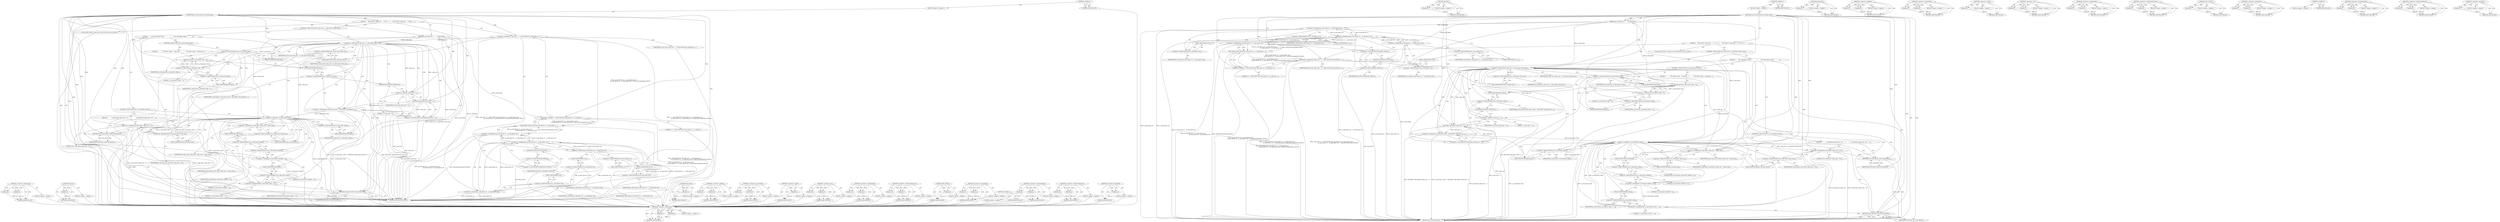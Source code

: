 digraph "&lt;operator&gt;.logicalNot" {
vulnerable_141 [label=<(METHOD,&lt;operator&gt;.subtraction)>];
vulnerable_142 [label=<(PARAM,p1)>];
vulnerable_143 [label=<(PARAM,p2)>];
vulnerable_144 [label=<(BLOCK,&lt;empty&gt;,&lt;empty&gt;)>];
vulnerable_145 [label=<(METHOD_RETURN,ANY)>];
vulnerable_165 [label=<(METHOD,opj_free)>];
vulnerable_166 [label=<(PARAM,p1)>];
vulnerable_167 [label=<(BLOCK,&lt;empty&gt;,&lt;empty&gt;)>];
vulnerable_168 [label=<(METHOD_RETURN,ANY)>];
vulnerable_6 [label=<(METHOD,&lt;global&gt;)<SUB>1</SUB>>];
vulnerable_7 [label=<(BLOCK,&lt;empty&gt;,&lt;empty&gt;)<SUB>1</SUB>>];
vulnerable_8 [label=<(METHOD,opj_tcd_code_block_enc_allocate_data)<SUB>1</SUB>>];
vulnerable_9 [label=<(PARAM,opj_tcd_cblk_enc_t *
        p_code_block)<SUB>1</SUB>>];
vulnerable_10 [label=<(BLOCK,{
     OPJ_UINT32 l_data_size;
 
    /* The +1 ...,{
     OPJ_UINT32 l_data_size;
 
    /* The +1 ...)<SUB>3</SUB>>];
vulnerable_11 [label="<(LOCAL,OPJ_UINT32 l_data_size: OPJ_UINT32)<SUB>4</SUB>>"];
vulnerable_12 [label=<(&lt;operator&gt;.assignment,l_data_size = 1 + (OPJ_UINT32)((p_code_block-&gt;x...)<SUB>7</SUB>>];
vulnerable_13 [label=<(IDENTIFIER,l_data_size,l_data_size = 1 + (OPJ_UINT32)((p_code_block-&gt;x...)<SUB>7</SUB>>];
vulnerable_14 [label=<(&lt;operator&gt;.addition,1 + (OPJ_UINT32)((p_code_block-&gt;x1 - p_code_blo...)<SUB>7</SUB>>];
vulnerable_15 [label=<(LITERAL,1,1 + (OPJ_UINT32)((p_code_block-&gt;x1 - p_code_blo...)<SUB>7</SUB>>];
vulnerable_16 [label=<(OPJ_UINT32,(OPJ_UINT32)((p_code_block-&gt;x1 - p_code_block-&gt;...)<SUB>7</SUB>>];
vulnerable_17 [label=<(&lt;operator&gt;.multiplication,(p_code_block-&gt;x1 - p_code_block-&gt;x0) *
       ...)<SUB>7</SUB>>];
vulnerable_18 [label=<(&lt;operator&gt;.multiplication,(p_code_block-&gt;x1 - p_code_block-&gt;x0) *
       ...)<SUB>7</SUB>>];
vulnerable_19 [label=<(&lt;operator&gt;.subtraction,p_code_block-&gt;x1 - p_code_block-&gt;x0)<SUB>7</SUB>>];
vulnerable_20 [label=<(&lt;operator&gt;.indirectFieldAccess,p_code_block-&gt;x1)<SUB>7</SUB>>];
vulnerable_21 [label=<(IDENTIFIER,p_code_block,p_code_block-&gt;x1 - p_code_block-&gt;x0)<SUB>7</SUB>>];
vulnerable_22 [label=<(FIELD_IDENTIFIER,x1,x1)<SUB>7</SUB>>];
vulnerable_23 [label=<(&lt;operator&gt;.indirectFieldAccess,p_code_block-&gt;x0)<SUB>7</SUB>>];
vulnerable_24 [label=<(IDENTIFIER,p_code_block,p_code_block-&gt;x1 - p_code_block-&gt;x0)<SUB>7</SUB>>];
vulnerable_25 [label=<(FIELD_IDENTIFIER,x0,x0)<SUB>7</SUB>>];
vulnerable_26 [label=<(&lt;operator&gt;.subtraction,p_code_block-&gt;y1 - p_code_block-&gt;y0)<SUB>8</SUB>>];
vulnerable_27 [label=<(&lt;operator&gt;.indirectFieldAccess,p_code_block-&gt;y1)<SUB>8</SUB>>];
vulnerable_28 [label=<(IDENTIFIER,p_code_block,p_code_block-&gt;y1 - p_code_block-&gt;y0)<SUB>8</SUB>>];
vulnerable_29 [label=<(FIELD_IDENTIFIER,y1,y1)<SUB>8</SUB>>];
vulnerable_30 [label=<(&lt;operator&gt;.indirectFieldAccess,p_code_block-&gt;y0)<SUB>8</SUB>>];
vulnerable_31 [label=<(IDENTIFIER,p_code_block,p_code_block-&gt;y1 - p_code_block-&gt;y0)<SUB>8</SUB>>];
vulnerable_32 [label=<(FIELD_IDENTIFIER,y0,y0)<SUB>8</SUB>>];
vulnerable_33 [label=<(&lt;operator&gt;.cast,(OPJ_INT32)sizeof(OPJ_UINT32))<SUB>8</SUB>>];
vulnerable_34 [label=<(UNKNOWN,OPJ_INT32,OPJ_INT32)<SUB>8</SUB>>];
vulnerable_35 [label=<(&lt;operator&gt;.sizeOf,sizeof(OPJ_UINT32))<SUB>8</SUB>>];
vulnerable_36 [label=<(IDENTIFIER,OPJ_UINT32,sizeof(OPJ_UINT32))<SUB>8</SUB>>];
vulnerable_37 [label=<(CONTROL_STRUCTURE,IF,if (l_data_size &gt; p_code_block-&gt;data_size))<SUB>10</SUB>>];
vulnerable_38 [label=<(&lt;operator&gt;.greaterThan,l_data_size &gt; p_code_block-&gt;data_size)<SUB>10</SUB>>];
vulnerable_39 [label=<(IDENTIFIER,l_data_size,l_data_size &gt; p_code_block-&gt;data_size)<SUB>10</SUB>>];
vulnerable_40 [label=<(&lt;operator&gt;.indirectFieldAccess,p_code_block-&gt;data_size)<SUB>10</SUB>>];
vulnerable_41 [label=<(IDENTIFIER,p_code_block,l_data_size &gt; p_code_block-&gt;data_size)<SUB>10</SUB>>];
vulnerable_42 [label=<(FIELD_IDENTIFIER,data_size,data_size)<SUB>10</SUB>>];
vulnerable_43 [label=<(BLOCK,{
        if (p_code_block-&gt;data) {
           ...,{
        if (p_code_block-&gt;data) {
           ...)<SUB>10</SUB>>];
vulnerable_44 [label=<(CONTROL_STRUCTURE,IF,if (p_code_block-&gt;data))<SUB>11</SUB>>];
vulnerable_45 [label=<(&lt;operator&gt;.indirectFieldAccess,p_code_block-&gt;data)<SUB>11</SUB>>];
vulnerable_46 [label=<(IDENTIFIER,p_code_block,if (p_code_block-&gt;data))<SUB>11</SUB>>];
vulnerable_47 [label=<(FIELD_IDENTIFIER,data,data)<SUB>11</SUB>>];
vulnerable_48 [label=<(BLOCK,{
            /* We refer to data - 1 since bel...,{
            /* We refer to data - 1 since bel...)<SUB>11</SUB>>];
vulnerable_49 [label=<(opj_free,opj_free(p_code_block-&gt;data - 1))<SUB>13</SUB>>];
vulnerable_50 [label=<(&lt;operator&gt;.subtraction,p_code_block-&gt;data - 1)<SUB>13</SUB>>];
vulnerable_51 [label=<(&lt;operator&gt;.indirectFieldAccess,p_code_block-&gt;data)<SUB>13</SUB>>];
vulnerable_52 [label=<(IDENTIFIER,p_code_block,p_code_block-&gt;data - 1)<SUB>13</SUB>>];
vulnerable_53 [label=<(FIELD_IDENTIFIER,data,data)<SUB>13</SUB>>];
vulnerable_54 [label=<(LITERAL,1,p_code_block-&gt;data - 1)<SUB>13</SUB>>];
vulnerable_55 [label=<(&lt;operator&gt;.assignment,p_code_block-&gt;data = (OPJ_BYTE*) opj_malloc(l_d...)<SUB>15</SUB>>];
vulnerable_56 [label=<(&lt;operator&gt;.indirectFieldAccess,p_code_block-&gt;data)<SUB>15</SUB>>];
vulnerable_57 [label=<(IDENTIFIER,p_code_block,p_code_block-&gt;data = (OPJ_BYTE*) opj_malloc(l_d...)<SUB>15</SUB>>];
vulnerable_58 [label=<(FIELD_IDENTIFIER,data,data)<SUB>15</SUB>>];
vulnerable_59 [label=<(&lt;operator&gt;.cast,(OPJ_BYTE*) opj_malloc(l_data_size + 1))<SUB>15</SUB>>];
vulnerable_60 [label=<(UNKNOWN,OPJ_BYTE*,OPJ_BYTE*)<SUB>15</SUB>>];
vulnerable_61 [label=<(opj_malloc,opj_malloc(l_data_size + 1))<SUB>15</SUB>>];
vulnerable_62 [label=<(&lt;operator&gt;.addition,l_data_size + 1)<SUB>15</SUB>>];
vulnerable_63 [label=<(IDENTIFIER,l_data_size,l_data_size + 1)<SUB>15</SUB>>];
vulnerable_64 [label=<(LITERAL,1,l_data_size + 1)<SUB>15</SUB>>];
vulnerable_65 [label=<(CONTROL_STRUCTURE,IF,if (! p_code_block-&gt;data))<SUB>16</SUB>>];
vulnerable_66 [label=<(&lt;operator&gt;.logicalNot,! p_code_block-&gt;data)<SUB>16</SUB>>];
vulnerable_67 [label=<(&lt;operator&gt;.indirectFieldAccess,p_code_block-&gt;data)<SUB>16</SUB>>];
vulnerable_68 [label=<(IDENTIFIER,p_code_block,! p_code_block-&gt;data)<SUB>16</SUB>>];
vulnerable_69 [label=<(FIELD_IDENTIFIER,data,data)<SUB>16</SUB>>];
vulnerable_70 [label=<(BLOCK,{
            p_code_block-&gt;data_size = 0U;
   ...,{
            p_code_block-&gt;data_size = 0U;
   ...)<SUB>16</SUB>>];
vulnerable_71 [label=<(&lt;operator&gt;.assignment,p_code_block-&gt;data_size = 0U)<SUB>17</SUB>>];
vulnerable_72 [label=<(&lt;operator&gt;.indirectFieldAccess,p_code_block-&gt;data_size)<SUB>17</SUB>>];
vulnerable_73 [label=<(IDENTIFIER,p_code_block,p_code_block-&gt;data_size = 0U)<SUB>17</SUB>>];
vulnerable_74 [label=<(FIELD_IDENTIFIER,data_size,data_size)<SUB>17</SUB>>];
vulnerable_75 [label=<(LITERAL,0U,p_code_block-&gt;data_size = 0U)<SUB>17</SUB>>];
vulnerable_76 [label=<(RETURN,return OPJ_FALSE;,return OPJ_FALSE;)<SUB>18</SUB>>];
vulnerable_77 [label=<(IDENTIFIER,OPJ_FALSE,return OPJ_FALSE;)<SUB>18</SUB>>];
vulnerable_78 [label=<(&lt;operator&gt;.assignment,p_code_block-&gt;data_size = l_data_size)<SUB>20</SUB>>];
vulnerable_79 [label=<(&lt;operator&gt;.indirectFieldAccess,p_code_block-&gt;data_size)<SUB>20</SUB>>];
vulnerable_80 [label=<(IDENTIFIER,p_code_block,p_code_block-&gt;data_size = l_data_size)<SUB>20</SUB>>];
vulnerable_81 [label=<(FIELD_IDENTIFIER,data_size,data_size)<SUB>20</SUB>>];
vulnerable_82 [label=<(IDENTIFIER,l_data_size,p_code_block-&gt;data_size = l_data_size)<SUB>20</SUB>>];
vulnerable_83 [label=<(&lt;operator&gt;.assignment,p_code_block-&gt;data[0] = 0)<SUB>26</SUB>>];
vulnerable_84 [label=<(&lt;operator&gt;.indirectIndexAccess,p_code_block-&gt;data[0])<SUB>26</SUB>>];
vulnerable_85 [label=<(&lt;operator&gt;.indirectFieldAccess,p_code_block-&gt;data)<SUB>26</SUB>>];
vulnerable_86 [label=<(IDENTIFIER,p_code_block,p_code_block-&gt;data[0] = 0)<SUB>26</SUB>>];
vulnerable_87 [label=<(FIELD_IDENTIFIER,data,data)<SUB>26</SUB>>];
vulnerable_88 [label=<(LITERAL,0,p_code_block-&gt;data[0] = 0)<SUB>26</SUB>>];
vulnerable_89 [label=<(LITERAL,0,p_code_block-&gt;data[0] = 0)<SUB>26</SUB>>];
vulnerable_90 [label=<(&lt;operator&gt;.assignmentPlus,p_code_block-&gt;data += 1)<SUB>27</SUB>>];
vulnerable_91 [label=<(&lt;operator&gt;.indirectFieldAccess,p_code_block-&gt;data)<SUB>27</SUB>>];
vulnerable_92 [label=<(IDENTIFIER,p_code_block,p_code_block-&gt;data += 1)<SUB>27</SUB>>];
vulnerable_93 [label=<(FIELD_IDENTIFIER,data,data)<SUB>27</SUB>>];
vulnerable_94 [label=<(LITERAL,1,p_code_block-&gt;data += 1)<SUB>27</SUB>>];
vulnerable_95 [label=<(RETURN,return OPJ_TRUE;,return OPJ_TRUE;)<SUB>29</SUB>>];
vulnerable_96 [label=<(IDENTIFIER,OPJ_TRUE,return OPJ_TRUE;)<SUB>29</SUB>>];
vulnerable_97 [label=<(METHOD_RETURN,OPJ_BOOL)<SUB>1</SUB>>];
vulnerable_99 [label=<(METHOD_RETURN,ANY)<SUB>1</SUB>>];
vulnerable_169 [label=<(METHOD,opj_malloc)>];
vulnerable_170 [label=<(PARAM,p1)>];
vulnerable_171 [label=<(BLOCK,&lt;empty&gt;,&lt;empty&gt;)>];
vulnerable_172 [label=<(METHOD_RETURN,ANY)>];
vulnerable_127 [label=<(METHOD,&lt;operator&gt;.addition)>];
vulnerable_128 [label=<(PARAM,p1)>];
vulnerable_129 [label=<(PARAM,p2)>];
vulnerable_130 [label=<(BLOCK,&lt;empty&gt;,&lt;empty&gt;)>];
vulnerable_131 [label=<(METHOD_RETURN,ANY)>];
vulnerable_160 [label=<(METHOD,&lt;operator&gt;.greaterThan)>];
vulnerable_161 [label=<(PARAM,p1)>];
vulnerable_162 [label=<(PARAM,p2)>];
vulnerable_163 [label=<(BLOCK,&lt;empty&gt;,&lt;empty&gt;)>];
vulnerable_164 [label=<(METHOD_RETURN,ANY)>];
vulnerable_156 [label=<(METHOD,&lt;operator&gt;.sizeOf)>];
vulnerable_157 [label=<(PARAM,p1)>];
vulnerable_158 [label=<(BLOCK,&lt;empty&gt;,&lt;empty&gt;)>];
vulnerable_159 [label=<(METHOD_RETURN,ANY)>];
vulnerable_151 [label=<(METHOD,&lt;operator&gt;.cast)>];
vulnerable_152 [label=<(PARAM,p1)>];
vulnerable_153 [label=<(PARAM,p2)>];
vulnerable_154 [label=<(BLOCK,&lt;empty&gt;,&lt;empty&gt;)>];
vulnerable_155 [label=<(METHOD_RETURN,ANY)>];
vulnerable_136 [label=<(METHOD,&lt;operator&gt;.multiplication)>];
vulnerable_137 [label=<(PARAM,p1)>];
vulnerable_138 [label=<(PARAM,p2)>];
vulnerable_139 [label=<(BLOCK,&lt;empty&gt;,&lt;empty&gt;)>];
vulnerable_140 [label=<(METHOD_RETURN,ANY)>];
vulnerable_177 [label=<(METHOD,&lt;operator&gt;.indirectIndexAccess)>];
vulnerable_178 [label=<(PARAM,p1)>];
vulnerable_179 [label=<(PARAM,p2)>];
vulnerable_180 [label=<(BLOCK,&lt;empty&gt;,&lt;empty&gt;)>];
vulnerable_181 [label=<(METHOD_RETURN,ANY)>];
vulnerable_132 [label=<(METHOD,OPJ_UINT32)>];
vulnerable_133 [label=<(PARAM,p1)>];
vulnerable_134 [label=<(BLOCK,&lt;empty&gt;,&lt;empty&gt;)>];
vulnerable_135 [label=<(METHOD_RETURN,ANY)>];
vulnerable_122 [label=<(METHOD,&lt;operator&gt;.assignment)>];
vulnerable_123 [label=<(PARAM,p1)>];
vulnerable_124 [label=<(PARAM,p2)>];
vulnerable_125 [label=<(BLOCK,&lt;empty&gt;,&lt;empty&gt;)>];
vulnerable_126 [label=<(METHOD_RETURN,ANY)>];
vulnerable_116 [label=<(METHOD,&lt;global&gt;)<SUB>1</SUB>>];
vulnerable_117 [label=<(BLOCK,&lt;empty&gt;,&lt;empty&gt;)>];
vulnerable_118 [label=<(METHOD_RETURN,ANY)>];
vulnerable_182 [label=<(METHOD,&lt;operator&gt;.assignmentPlus)>];
vulnerable_183 [label=<(PARAM,p1)>];
vulnerable_184 [label=<(PARAM,p2)>];
vulnerable_185 [label=<(BLOCK,&lt;empty&gt;,&lt;empty&gt;)>];
vulnerable_186 [label=<(METHOD_RETURN,ANY)>];
vulnerable_146 [label=<(METHOD,&lt;operator&gt;.indirectFieldAccess)>];
vulnerable_147 [label=<(PARAM,p1)>];
vulnerable_148 [label=<(PARAM,p2)>];
vulnerable_149 [label=<(BLOCK,&lt;empty&gt;,&lt;empty&gt;)>];
vulnerable_150 [label=<(METHOD_RETURN,ANY)>];
vulnerable_173 [label=<(METHOD,&lt;operator&gt;.logicalNot)>];
vulnerable_174 [label=<(PARAM,p1)>];
vulnerable_175 [label=<(BLOCK,&lt;empty&gt;,&lt;empty&gt;)>];
vulnerable_176 [label=<(METHOD_RETURN,ANY)>];
fixed_141 [label=<(METHOD,&lt;operator&gt;.subtraction)>];
fixed_142 [label=<(PARAM,p1)>];
fixed_143 [label=<(PARAM,p2)>];
fixed_144 [label=<(BLOCK,&lt;empty&gt;,&lt;empty&gt;)>];
fixed_145 [label=<(METHOD_RETURN,ANY)>];
fixed_165 [label=<(METHOD,opj_free)>];
fixed_166 [label=<(PARAM,p1)>];
fixed_167 [label=<(BLOCK,&lt;empty&gt;,&lt;empty&gt;)>];
fixed_168 [label=<(METHOD_RETURN,ANY)>];
fixed_6 [label=<(METHOD,&lt;global&gt;)<SUB>1</SUB>>];
fixed_7 [label=<(BLOCK,&lt;empty&gt;,&lt;empty&gt;)<SUB>1</SUB>>];
fixed_8 [label=<(METHOD,opj_tcd_code_block_enc_allocate_data)<SUB>1</SUB>>];
fixed_9 [label=<(PARAM,opj_tcd_cblk_enc_t *
        p_code_block)<SUB>1</SUB>>];
fixed_10 [label=<(BLOCK,{
     OPJ_UINT32 l_data_size;
 
    /* +1 is n...,{
     OPJ_UINT32 l_data_size;
 
    /* +1 is n...)<SUB>3</SUB>>];
fixed_11 [label="<(LOCAL,OPJ_UINT32 l_data_size: OPJ_UINT32)<SUB>4</SUB>>"];
fixed_12 [label=<(&lt;operator&gt;.assignment,l_data_size = 2 + (OPJ_UINT32)((p_code_block-&gt;x...)<SUB>10</SUB>>];
fixed_13 [label=<(IDENTIFIER,l_data_size,l_data_size = 2 + (OPJ_UINT32)((p_code_block-&gt;x...)<SUB>10</SUB>>];
fixed_14 [label=<(&lt;operator&gt;.addition,2 + (OPJ_UINT32)((p_code_block-&gt;x1 - p_code_blo...)<SUB>10</SUB>>];
fixed_15 [label=<(LITERAL,2,2 + (OPJ_UINT32)((p_code_block-&gt;x1 - p_code_blo...)<SUB>10</SUB>>];
fixed_16 [label=<(OPJ_UINT32,(OPJ_UINT32)((p_code_block-&gt;x1 - p_code_block-&gt;...)<SUB>10</SUB>>];
fixed_17 [label=<(&lt;operator&gt;.multiplication,(p_code_block-&gt;x1 - p_code_block-&gt;x0) *
       ...)<SUB>10</SUB>>];
fixed_18 [label=<(&lt;operator&gt;.multiplication,(p_code_block-&gt;x1 - p_code_block-&gt;x0) *
       ...)<SUB>10</SUB>>];
fixed_19 [label=<(&lt;operator&gt;.subtraction,p_code_block-&gt;x1 - p_code_block-&gt;x0)<SUB>10</SUB>>];
fixed_20 [label=<(&lt;operator&gt;.indirectFieldAccess,p_code_block-&gt;x1)<SUB>10</SUB>>];
fixed_21 [label=<(IDENTIFIER,p_code_block,p_code_block-&gt;x1 - p_code_block-&gt;x0)<SUB>10</SUB>>];
fixed_22 [label=<(FIELD_IDENTIFIER,x1,x1)<SUB>10</SUB>>];
fixed_23 [label=<(&lt;operator&gt;.indirectFieldAccess,p_code_block-&gt;x0)<SUB>10</SUB>>];
fixed_24 [label=<(IDENTIFIER,p_code_block,p_code_block-&gt;x1 - p_code_block-&gt;x0)<SUB>10</SUB>>];
fixed_25 [label=<(FIELD_IDENTIFIER,x0,x0)<SUB>10</SUB>>];
fixed_26 [label=<(&lt;operator&gt;.subtraction,p_code_block-&gt;y1 - p_code_block-&gt;y0)<SUB>11</SUB>>];
fixed_27 [label=<(&lt;operator&gt;.indirectFieldAccess,p_code_block-&gt;y1)<SUB>11</SUB>>];
fixed_28 [label=<(IDENTIFIER,p_code_block,p_code_block-&gt;y1 - p_code_block-&gt;y0)<SUB>11</SUB>>];
fixed_29 [label=<(FIELD_IDENTIFIER,y1,y1)<SUB>11</SUB>>];
fixed_30 [label=<(&lt;operator&gt;.indirectFieldAccess,p_code_block-&gt;y0)<SUB>11</SUB>>];
fixed_31 [label=<(IDENTIFIER,p_code_block,p_code_block-&gt;y1 - p_code_block-&gt;y0)<SUB>11</SUB>>];
fixed_32 [label=<(FIELD_IDENTIFIER,y0,y0)<SUB>11</SUB>>];
fixed_33 [label=<(&lt;operator&gt;.cast,(OPJ_INT32)sizeof(OPJ_UINT32))<SUB>11</SUB>>];
fixed_34 [label=<(UNKNOWN,OPJ_INT32,OPJ_INT32)<SUB>11</SUB>>];
fixed_35 [label=<(&lt;operator&gt;.sizeOf,sizeof(OPJ_UINT32))<SUB>11</SUB>>];
fixed_36 [label=<(IDENTIFIER,OPJ_UINT32,sizeof(OPJ_UINT32))<SUB>11</SUB>>];
fixed_37 [label=<(CONTROL_STRUCTURE,IF,if (l_data_size &gt; p_code_block-&gt;data_size))<SUB>13</SUB>>];
fixed_38 [label=<(&lt;operator&gt;.greaterThan,l_data_size &gt; p_code_block-&gt;data_size)<SUB>13</SUB>>];
fixed_39 [label=<(IDENTIFIER,l_data_size,l_data_size &gt; p_code_block-&gt;data_size)<SUB>13</SUB>>];
fixed_40 [label=<(&lt;operator&gt;.indirectFieldAccess,p_code_block-&gt;data_size)<SUB>13</SUB>>];
fixed_41 [label=<(IDENTIFIER,p_code_block,l_data_size &gt; p_code_block-&gt;data_size)<SUB>13</SUB>>];
fixed_42 [label=<(FIELD_IDENTIFIER,data_size,data_size)<SUB>13</SUB>>];
fixed_43 [label=<(BLOCK,{
        if (p_code_block-&gt;data) {
           ...,{
        if (p_code_block-&gt;data) {
           ...)<SUB>13</SUB>>];
fixed_44 [label=<(CONTROL_STRUCTURE,IF,if (p_code_block-&gt;data))<SUB>14</SUB>>];
fixed_45 [label=<(&lt;operator&gt;.indirectFieldAccess,p_code_block-&gt;data)<SUB>14</SUB>>];
fixed_46 [label=<(IDENTIFIER,p_code_block,if (p_code_block-&gt;data))<SUB>14</SUB>>];
fixed_47 [label=<(FIELD_IDENTIFIER,data,data)<SUB>14</SUB>>];
fixed_48 [label=<(BLOCK,{
            /* We refer to data - 1 since bel...,{
            /* We refer to data - 1 since bel...)<SUB>14</SUB>>];
fixed_49 [label=<(opj_free,opj_free(p_code_block-&gt;data - 1))<SUB>16</SUB>>];
fixed_50 [label=<(&lt;operator&gt;.subtraction,p_code_block-&gt;data - 1)<SUB>16</SUB>>];
fixed_51 [label=<(&lt;operator&gt;.indirectFieldAccess,p_code_block-&gt;data)<SUB>16</SUB>>];
fixed_52 [label=<(IDENTIFIER,p_code_block,p_code_block-&gt;data - 1)<SUB>16</SUB>>];
fixed_53 [label=<(FIELD_IDENTIFIER,data,data)<SUB>16</SUB>>];
fixed_54 [label=<(LITERAL,1,p_code_block-&gt;data - 1)<SUB>16</SUB>>];
fixed_55 [label=<(&lt;operator&gt;.assignment,p_code_block-&gt;data = (OPJ_BYTE*) opj_malloc(l_d...)<SUB>18</SUB>>];
fixed_56 [label=<(&lt;operator&gt;.indirectFieldAccess,p_code_block-&gt;data)<SUB>18</SUB>>];
fixed_57 [label=<(IDENTIFIER,p_code_block,p_code_block-&gt;data = (OPJ_BYTE*) opj_malloc(l_d...)<SUB>18</SUB>>];
fixed_58 [label=<(FIELD_IDENTIFIER,data,data)<SUB>18</SUB>>];
fixed_59 [label=<(&lt;operator&gt;.cast,(OPJ_BYTE*) opj_malloc(l_data_size + 1))<SUB>18</SUB>>];
fixed_60 [label=<(UNKNOWN,OPJ_BYTE*,OPJ_BYTE*)<SUB>18</SUB>>];
fixed_61 [label=<(opj_malloc,opj_malloc(l_data_size + 1))<SUB>18</SUB>>];
fixed_62 [label=<(&lt;operator&gt;.addition,l_data_size + 1)<SUB>18</SUB>>];
fixed_63 [label=<(IDENTIFIER,l_data_size,l_data_size + 1)<SUB>18</SUB>>];
fixed_64 [label=<(LITERAL,1,l_data_size + 1)<SUB>18</SUB>>];
fixed_65 [label=<(CONTROL_STRUCTURE,IF,if (! p_code_block-&gt;data))<SUB>19</SUB>>];
fixed_66 [label=<(&lt;operator&gt;.logicalNot,! p_code_block-&gt;data)<SUB>19</SUB>>];
fixed_67 [label=<(&lt;operator&gt;.indirectFieldAccess,p_code_block-&gt;data)<SUB>19</SUB>>];
fixed_68 [label=<(IDENTIFIER,p_code_block,! p_code_block-&gt;data)<SUB>19</SUB>>];
fixed_69 [label=<(FIELD_IDENTIFIER,data,data)<SUB>19</SUB>>];
fixed_70 [label=<(BLOCK,{
            p_code_block-&gt;data_size = 0U;
   ...,{
            p_code_block-&gt;data_size = 0U;
   ...)<SUB>19</SUB>>];
fixed_71 [label=<(&lt;operator&gt;.assignment,p_code_block-&gt;data_size = 0U)<SUB>20</SUB>>];
fixed_72 [label=<(&lt;operator&gt;.indirectFieldAccess,p_code_block-&gt;data_size)<SUB>20</SUB>>];
fixed_73 [label=<(IDENTIFIER,p_code_block,p_code_block-&gt;data_size = 0U)<SUB>20</SUB>>];
fixed_74 [label=<(FIELD_IDENTIFIER,data_size,data_size)<SUB>20</SUB>>];
fixed_75 [label=<(LITERAL,0U,p_code_block-&gt;data_size = 0U)<SUB>20</SUB>>];
fixed_76 [label=<(RETURN,return OPJ_FALSE;,return OPJ_FALSE;)<SUB>21</SUB>>];
fixed_77 [label=<(IDENTIFIER,OPJ_FALSE,return OPJ_FALSE;)<SUB>21</SUB>>];
fixed_78 [label=<(&lt;operator&gt;.assignment,p_code_block-&gt;data_size = l_data_size)<SUB>23</SUB>>];
fixed_79 [label=<(&lt;operator&gt;.indirectFieldAccess,p_code_block-&gt;data_size)<SUB>23</SUB>>];
fixed_80 [label=<(IDENTIFIER,p_code_block,p_code_block-&gt;data_size = l_data_size)<SUB>23</SUB>>];
fixed_81 [label=<(FIELD_IDENTIFIER,data_size,data_size)<SUB>23</SUB>>];
fixed_82 [label=<(IDENTIFIER,l_data_size,p_code_block-&gt;data_size = l_data_size)<SUB>23</SUB>>];
fixed_83 [label=<(&lt;operator&gt;.assignment,p_code_block-&gt;data[0] = 0)<SUB>29</SUB>>];
fixed_84 [label=<(&lt;operator&gt;.indirectIndexAccess,p_code_block-&gt;data[0])<SUB>29</SUB>>];
fixed_85 [label=<(&lt;operator&gt;.indirectFieldAccess,p_code_block-&gt;data)<SUB>29</SUB>>];
fixed_86 [label=<(IDENTIFIER,p_code_block,p_code_block-&gt;data[0] = 0)<SUB>29</SUB>>];
fixed_87 [label=<(FIELD_IDENTIFIER,data,data)<SUB>29</SUB>>];
fixed_88 [label=<(LITERAL,0,p_code_block-&gt;data[0] = 0)<SUB>29</SUB>>];
fixed_89 [label=<(LITERAL,0,p_code_block-&gt;data[0] = 0)<SUB>29</SUB>>];
fixed_90 [label=<(&lt;operator&gt;.assignmentPlus,p_code_block-&gt;data += 1)<SUB>30</SUB>>];
fixed_91 [label=<(&lt;operator&gt;.indirectFieldAccess,p_code_block-&gt;data)<SUB>30</SUB>>];
fixed_92 [label=<(IDENTIFIER,p_code_block,p_code_block-&gt;data += 1)<SUB>30</SUB>>];
fixed_93 [label=<(FIELD_IDENTIFIER,data,data)<SUB>30</SUB>>];
fixed_94 [label=<(LITERAL,1,p_code_block-&gt;data += 1)<SUB>30</SUB>>];
fixed_95 [label=<(RETURN,return OPJ_TRUE;,return OPJ_TRUE;)<SUB>32</SUB>>];
fixed_96 [label=<(IDENTIFIER,OPJ_TRUE,return OPJ_TRUE;)<SUB>32</SUB>>];
fixed_97 [label=<(METHOD_RETURN,OPJ_BOOL)<SUB>1</SUB>>];
fixed_99 [label=<(METHOD_RETURN,ANY)<SUB>1</SUB>>];
fixed_169 [label=<(METHOD,opj_malloc)>];
fixed_170 [label=<(PARAM,p1)>];
fixed_171 [label=<(BLOCK,&lt;empty&gt;,&lt;empty&gt;)>];
fixed_172 [label=<(METHOD_RETURN,ANY)>];
fixed_127 [label=<(METHOD,&lt;operator&gt;.addition)>];
fixed_128 [label=<(PARAM,p1)>];
fixed_129 [label=<(PARAM,p2)>];
fixed_130 [label=<(BLOCK,&lt;empty&gt;,&lt;empty&gt;)>];
fixed_131 [label=<(METHOD_RETURN,ANY)>];
fixed_160 [label=<(METHOD,&lt;operator&gt;.greaterThan)>];
fixed_161 [label=<(PARAM,p1)>];
fixed_162 [label=<(PARAM,p2)>];
fixed_163 [label=<(BLOCK,&lt;empty&gt;,&lt;empty&gt;)>];
fixed_164 [label=<(METHOD_RETURN,ANY)>];
fixed_156 [label=<(METHOD,&lt;operator&gt;.sizeOf)>];
fixed_157 [label=<(PARAM,p1)>];
fixed_158 [label=<(BLOCK,&lt;empty&gt;,&lt;empty&gt;)>];
fixed_159 [label=<(METHOD_RETURN,ANY)>];
fixed_151 [label=<(METHOD,&lt;operator&gt;.cast)>];
fixed_152 [label=<(PARAM,p1)>];
fixed_153 [label=<(PARAM,p2)>];
fixed_154 [label=<(BLOCK,&lt;empty&gt;,&lt;empty&gt;)>];
fixed_155 [label=<(METHOD_RETURN,ANY)>];
fixed_136 [label=<(METHOD,&lt;operator&gt;.multiplication)>];
fixed_137 [label=<(PARAM,p1)>];
fixed_138 [label=<(PARAM,p2)>];
fixed_139 [label=<(BLOCK,&lt;empty&gt;,&lt;empty&gt;)>];
fixed_140 [label=<(METHOD_RETURN,ANY)>];
fixed_177 [label=<(METHOD,&lt;operator&gt;.indirectIndexAccess)>];
fixed_178 [label=<(PARAM,p1)>];
fixed_179 [label=<(PARAM,p2)>];
fixed_180 [label=<(BLOCK,&lt;empty&gt;,&lt;empty&gt;)>];
fixed_181 [label=<(METHOD_RETURN,ANY)>];
fixed_132 [label=<(METHOD,OPJ_UINT32)>];
fixed_133 [label=<(PARAM,p1)>];
fixed_134 [label=<(BLOCK,&lt;empty&gt;,&lt;empty&gt;)>];
fixed_135 [label=<(METHOD_RETURN,ANY)>];
fixed_122 [label=<(METHOD,&lt;operator&gt;.assignment)>];
fixed_123 [label=<(PARAM,p1)>];
fixed_124 [label=<(PARAM,p2)>];
fixed_125 [label=<(BLOCK,&lt;empty&gt;,&lt;empty&gt;)>];
fixed_126 [label=<(METHOD_RETURN,ANY)>];
fixed_116 [label=<(METHOD,&lt;global&gt;)<SUB>1</SUB>>];
fixed_117 [label=<(BLOCK,&lt;empty&gt;,&lt;empty&gt;)>];
fixed_118 [label=<(METHOD_RETURN,ANY)>];
fixed_182 [label=<(METHOD,&lt;operator&gt;.assignmentPlus)>];
fixed_183 [label=<(PARAM,p1)>];
fixed_184 [label=<(PARAM,p2)>];
fixed_185 [label=<(BLOCK,&lt;empty&gt;,&lt;empty&gt;)>];
fixed_186 [label=<(METHOD_RETURN,ANY)>];
fixed_146 [label=<(METHOD,&lt;operator&gt;.indirectFieldAccess)>];
fixed_147 [label=<(PARAM,p1)>];
fixed_148 [label=<(PARAM,p2)>];
fixed_149 [label=<(BLOCK,&lt;empty&gt;,&lt;empty&gt;)>];
fixed_150 [label=<(METHOD_RETURN,ANY)>];
fixed_173 [label=<(METHOD,&lt;operator&gt;.logicalNot)>];
fixed_174 [label=<(PARAM,p1)>];
fixed_175 [label=<(BLOCK,&lt;empty&gt;,&lt;empty&gt;)>];
fixed_176 [label=<(METHOD_RETURN,ANY)>];
vulnerable_141 -> vulnerable_142  [key=0, label="AST: "];
vulnerable_141 -> vulnerable_142  [key=1, label="DDG: "];
vulnerable_141 -> vulnerable_144  [key=0, label="AST: "];
vulnerable_141 -> vulnerable_143  [key=0, label="AST: "];
vulnerable_141 -> vulnerable_143  [key=1, label="DDG: "];
vulnerable_141 -> vulnerable_145  [key=0, label="AST: "];
vulnerable_141 -> vulnerable_145  [key=1, label="CFG: "];
vulnerable_142 -> vulnerable_145  [key=0, label="DDG: p1"];
vulnerable_143 -> vulnerable_145  [key=0, label="DDG: p2"];
vulnerable_144 -> fixed_141  [key=0];
vulnerable_145 -> fixed_141  [key=0];
vulnerable_165 -> vulnerable_166  [key=0, label="AST: "];
vulnerable_165 -> vulnerable_166  [key=1, label="DDG: "];
vulnerable_165 -> vulnerable_167  [key=0, label="AST: "];
vulnerable_165 -> vulnerable_168  [key=0, label="AST: "];
vulnerable_165 -> vulnerable_168  [key=1, label="CFG: "];
vulnerable_166 -> vulnerable_168  [key=0, label="DDG: p1"];
vulnerable_167 -> fixed_141  [key=0];
vulnerable_168 -> fixed_141  [key=0];
vulnerable_6 -> vulnerable_7  [key=0, label="AST: "];
vulnerable_6 -> vulnerable_99  [key=0, label="AST: "];
vulnerable_6 -> vulnerable_99  [key=1, label="CFG: "];
vulnerable_7 -> vulnerable_8  [key=0, label="AST: "];
vulnerable_8 -> vulnerable_9  [key=0, label="AST: "];
vulnerable_8 -> vulnerable_9  [key=1, label="DDG: "];
vulnerable_8 -> vulnerable_10  [key=0, label="AST: "];
vulnerable_8 -> vulnerable_97  [key=0, label="AST: "];
vulnerable_8 -> vulnerable_22  [key=0, label="CFG: "];
vulnerable_8 -> vulnerable_12  [key=0, label="DDG: "];
vulnerable_8 -> vulnerable_95  [key=0, label="DDG: "];
vulnerable_8 -> vulnerable_96  [key=0, label="DDG: "];
vulnerable_8 -> vulnerable_14  [key=0, label="DDG: "];
vulnerable_8 -> vulnerable_38  [key=0, label="DDG: "];
vulnerable_8 -> vulnerable_78  [key=0, label="DDG: "];
vulnerable_8 -> vulnerable_83  [key=0, label="DDG: "];
vulnerable_8 -> vulnerable_90  [key=0, label="DDG: "];
vulnerable_8 -> vulnerable_71  [key=0, label="DDG: "];
vulnerable_8 -> vulnerable_76  [key=0, label="DDG: "];
vulnerable_8 -> vulnerable_61  [key=0, label="DDG: "];
vulnerable_8 -> vulnerable_77  [key=0, label="DDG: "];
vulnerable_8 -> vulnerable_50  [key=0, label="DDG: "];
vulnerable_8 -> vulnerable_62  [key=0, label="DDG: "];
vulnerable_9 -> vulnerable_97  [key=0, label="DDG: p_code_block"];
vulnerable_9 -> vulnerable_38  [key=0, label="DDG: p_code_block"];
vulnerable_9 -> vulnerable_90  [key=0, label="DDG: p_code_block"];
vulnerable_9 -> vulnerable_66  [key=0, label="DDG: p_code_block"];
vulnerable_9 -> vulnerable_19  [key=0, label="DDG: p_code_block"];
vulnerable_9 -> vulnerable_26  [key=0, label="DDG: p_code_block"];
vulnerable_9 -> vulnerable_50  [key=0, label="DDG: p_code_block"];
vulnerable_10 -> vulnerable_11  [key=0, label="AST: "];
vulnerable_10 -> vulnerable_12  [key=0, label="AST: "];
vulnerable_10 -> vulnerable_37  [key=0, label="AST: "];
vulnerable_10 -> vulnerable_95  [key=0, label="AST: "];
vulnerable_11 -> fixed_141  [key=0];
vulnerable_12 -> vulnerable_13  [key=0, label="AST: "];
vulnerable_12 -> vulnerable_14  [key=0, label="AST: "];
vulnerable_12 -> vulnerable_42  [key=0, label="CFG: "];
vulnerable_12 -> vulnerable_97  [key=0, label="DDG: 1 + (OPJ_UINT32)((p_code_block-&gt;x1 - p_code_block-&gt;x0) *
                                    (p_code_block-&gt;y1 - p_code_block-&gt;y0) * (OPJ_INT32)sizeof(OPJ_UINT32))"];
vulnerable_12 -> vulnerable_97  [key=1, label="DDG: l_data_size = 1 + (OPJ_UINT32)((p_code_block-&gt;x1 - p_code_block-&gt;x0) *
                                    (p_code_block-&gt;y1 - p_code_block-&gt;y0) * (OPJ_INT32)sizeof(OPJ_UINT32))"];
vulnerable_12 -> vulnerable_38  [key=0, label="DDG: l_data_size"];
vulnerable_13 -> fixed_141  [key=0];
vulnerable_14 -> vulnerable_15  [key=0, label="AST: "];
vulnerable_14 -> vulnerable_16  [key=0, label="AST: "];
vulnerable_14 -> vulnerable_12  [key=0, label="CFG: "];
vulnerable_14 -> vulnerable_97  [key=0, label="DDG: (OPJ_UINT32)((p_code_block-&gt;x1 - p_code_block-&gt;x0) *
                                    (p_code_block-&gt;y1 - p_code_block-&gt;y0) * (OPJ_INT32)sizeof(OPJ_UINT32))"];
vulnerable_15 -> fixed_141  [key=0];
vulnerable_16 -> vulnerable_17  [key=0, label="AST: "];
vulnerable_16 -> vulnerable_14  [key=0, label="CFG: "];
vulnerable_16 -> vulnerable_14  [key=1, label="DDG: (p_code_block-&gt;x1 - p_code_block-&gt;x0) *
                                    (p_code_block-&gt;y1 - p_code_block-&gt;y0) * (OPJ_INT32)sizeof(OPJ_UINT32)"];
vulnerable_16 -> vulnerable_97  [key=0, label="DDG: (p_code_block-&gt;x1 - p_code_block-&gt;x0) *
                                    (p_code_block-&gt;y1 - p_code_block-&gt;y0) * (OPJ_INT32)sizeof(OPJ_UINT32)"];
vulnerable_16 -> vulnerable_12  [key=0, label="DDG: (p_code_block-&gt;x1 - p_code_block-&gt;x0) *
                                    (p_code_block-&gt;y1 - p_code_block-&gt;y0) * (OPJ_INT32)sizeof(OPJ_UINT32)"];
vulnerable_17 -> vulnerable_18  [key=0, label="AST: "];
vulnerable_17 -> vulnerable_33  [key=0, label="AST: "];
vulnerable_17 -> vulnerable_16  [key=0, label="CFG: "];
vulnerable_17 -> vulnerable_16  [key=1, label="DDG: (p_code_block-&gt;x1 - p_code_block-&gt;x0) *
                                    (p_code_block-&gt;y1 - p_code_block-&gt;y0)"];
vulnerable_17 -> vulnerable_16  [key=2, label="DDG: (OPJ_INT32)sizeof(OPJ_UINT32)"];
vulnerable_17 -> vulnerable_97  [key=0, label="DDG: (p_code_block-&gt;x1 - p_code_block-&gt;x0) *
                                    (p_code_block-&gt;y1 - p_code_block-&gt;y0)"];
vulnerable_17 -> vulnerable_97  [key=1, label="DDG: (OPJ_INT32)sizeof(OPJ_UINT32)"];
vulnerable_18 -> vulnerable_19  [key=0, label="AST: "];
vulnerable_18 -> vulnerable_26  [key=0, label="AST: "];
vulnerable_18 -> vulnerable_34  [key=0, label="CFG: "];
vulnerable_18 -> vulnerable_97  [key=0, label="DDG: p_code_block-&gt;x1 - p_code_block-&gt;x0"];
vulnerable_18 -> vulnerable_97  [key=1, label="DDG: p_code_block-&gt;y1 - p_code_block-&gt;y0"];
vulnerable_18 -> vulnerable_17  [key=0, label="DDG: p_code_block-&gt;x1 - p_code_block-&gt;x0"];
vulnerable_18 -> vulnerable_17  [key=1, label="DDG: p_code_block-&gt;y1 - p_code_block-&gt;y0"];
vulnerable_19 -> vulnerable_20  [key=0, label="AST: "];
vulnerable_19 -> vulnerable_23  [key=0, label="AST: "];
vulnerable_19 -> vulnerable_29  [key=0, label="CFG: "];
vulnerable_19 -> vulnerable_97  [key=0, label="DDG: p_code_block-&gt;x1"];
vulnerable_19 -> vulnerable_97  [key=1, label="DDG: p_code_block-&gt;x0"];
vulnerable_19 -> vulnerable_18  [key=0, label="DDG: p_code_block-&gt;x1"];
vulnerable_19 -> vulnerable_18  [key=1, label="DDG: p_code_block-&gt;x0"];
vulnerable_20 -> vulnerable_21  [key=0, label="AST: "];
vulnerable_20 -> vulnerable_22  [key=0, label="AST: "];
vulnerable_20 -> vulnerable_25  [key=0, label="CFG: "];
vulnerable_21 -> fixed_141  [key=0];
vulnerable_22 -> vulnerable_20  [key=0, label="CFG: "];
vulnerable_23 -> vulnerable_24  [key=0, label="AST: "];
vulnerable_23 -> vulnerable_25  [key=0, label="AST: "];
vulnerable_23 -> vulnerable_19  [key=0, label="CFG: "];
vulnerable_24 -> fixed_141  [key=0];
vulnerable_25 -> vulnerable_23  [key=0, label="CFG: "];
vulnerable_26 -> vulnerable_27  [key=0, label="AST: "];
vulnerable_26 -> vulnerable_30  [key=0, label="AST: "];
vulnerable_26 -> vulnerable_18  [key=0, label="CFG: "];
vulnerable_26 -> vulnerable_18  [key=1, label="DDG: p_code_block-&gt;y1"];
vulnerable_26 -> vulnerable_18  [key=2, label="DDG: p_code_block-&gt;y0"];
vulnerable_26 -> vulnerable_97  [key=0, label="DDG: p_code_block-&gt;y1"];
vulnerable_26 -> vulnerable_97  [key=1, label="DDG: p_code_block-&gt;y0"];
vulnerable_27 -> vulnerable_28  [key=0, label="AST: "];
vulnerable_27 -> vulnerable_29  [key=0, label="AST: "];
vulnerable_27 -> vulnerable_32  [key=0, label="CFG: "];
vulnerable_28 -> fixed_141  [key=0];
vulnerable_29 -> vulnerable_27  [key=0, label="CFG: "];
vulnerable_30 -> vulnerable_31  [key=0, label="AST: "];
vulnerable_30 -> vulnerable_32  [key=0, label="AST: "];
vulnerable_30 -> vulnerable_26  [key=0, label="CFG: "];
vulnerable_31 -> fixed_141  [key=0];
vulnerable_32 -> vulnerable_30  [key=0, label="CFG: "];
vulnerable_33 -> vulnerable_34  [key=0, label="AST: "];
vulnerable_33 -> vulnerable_35  [key=0, label="AST: "];
vulnerable_33 -> vulnerable_17  [key=0, label="CFG: "];
vulnerable_34 -> vulnerable_35  [key=0, label="CFG: "];
vulnerable_35 -> vulnerable_36  [key=0, label="AST: "];
vulnerable_35 -> vulnerable_33  [key=0, label="CFG: "];
vulnerable_35 -> vulnerable_97  [key=0, label="DDG: OPJ_UINT32"];
vulnerable_36 -> fixed_141  [key=0];
vulnerable_37 -> vulnerable_38  [key=0, label="AST: "];
vulnerable_37 -> vulnerable_43  [key=0, label="AST: "];
vulnerable_38 -> vulnerable_39  [key=0, label="AST: "];
vulnerable_38 -> vulnerable_40  [key=0, label="AST: "];
vulnerable_38 -> vulnerable_47  [key=0, label="CFG: "];
vulnerable_38 -> vulnerable_47  [key=1, label="CDG: "];
vulnerable_38 -> vulnerable_95  [key=0, label="CFG: "];
vulnerable_38 -> vulnerable_95  [key=1, label="CDG: "];
vulnerable_38 -> vulnerable_97  [key=0, label="DDG: l_data_size &gt; p_code_block-&gt;data_size"];
vulnerable_38 -> vulnerable_78  [key=0, label="DDG: l_data_size"];
vulnerable_38 -> vulnerable_61  [key=0, label="DDG: l_data_size"];
vulnerable_38 -> vulnerable_61  [key=1, label="CDG: "];
vulnerable_38 -> vulnerable_62  [key=0, label="DDG: l_data_size"];
vulnerable_38 -> vulnerable_62  [key=1, label="CDG: "];
vulnerable_38 -> vulnerable_60  [key=0, label="CDG: "];
vulnerable_38 -> vulnerable_66  [key=0, label="CDG: "];
vulnerable_38 -> vulnerable_56  [key=0, label="CDG: "];
vulnerable_38 -> vulnerable_69  [key=0, label="CDG: "];
vulnerable_38 -> vulnerable_67  [key=0, label="CDG: "];
vulnerable_38 -> vulnerable_45  [key=0, label="CDG: "];
vulnerable_38 -> vulnerable_59  [key=0, label="CDG: "];
vulnerable_38 -> vulnerable_58  [key=0, label="CDG: "];
vulnerable_38 -> vulnerable_55  [key=0, label="CDG: "];
vulnerable_39 -> fixed_141  [key=0];
vulnerable_40 -> vulnerable_41  [key=0, label="AST: "];
vulnerable_40 -> vulnerable_42  [key=0, label="AST: "];
vulnerable_40 -> vulnerable_38  [key=0, label="CFG: "];
vulnerable_41 -> fixed_141  [key=0];
vulnerable_42 -> vulnerable_40  [key=0, label="CFG: "];
vulnerable_43 -> vulnerable_44  [key=0, label="AST: "];
vulnerable_43 -> vulnerable_55  [key=0, label="AST: "];
vulnerable_43 -> vulnerable_65  [key=0, label="AST: "];
vulnerable_43 -> vulnerable_78  [key=0, label="AST: "];
vulnerable_43 -> vulnerable_83  [key=0, label="AST: "];
vulnerable_43 -> vulnerable_90  [key=0, label="AST: "];
vulnerable_44 -> vulnerable_45  [key=0, label="AST: "];
vulnerable_44 -> vulnerable_48  [key=0, label="AST: "];
vulnerable_45 -> vulnerable_46  [key=0, label="AST: "];
vulnerable_45 -> vulnerable_47  [key=0, label="AST: "];
vulnerable_45 -> vulnerable_53  [key=0, label="CFG: "];
vulnerable_45 -> vulnerable_53  [key=1, label="CDG: "];
vulnerable_45 -> vulnerable_58  [key=0, label="CFG: "];
vulnerable_45 -> vulnerable_49  [key=0, label="CDG: "];
vulnerable_45 -> vulnerable_51  [key=0, label="CDG: "];
vulnerable_45 -> vulnerable_50  [key=0, label="CDG: "];
vulnerable_46 -> fixed_141  [key=0];
vulnerable_47 -> vulnerable_45  [key=0, label="CFG: "];
vulnerable_48 -> vulnerable_49  [key=0, label="AST: "];
vulnerable_49 -> vulnerable_50  [key=0, label="AST: "];
vulnerable_49 -> vulnerable_58  [key=0, label="CFG: "];
vulnerable_49 -> vulnerable_97  [key=0, label="DDG: p_code_block-&gt;data - 1"];
vulnerable_49 -> vulnerable_97  [key=1, label="DDG: opj_free(p_code_block-&gt;data - 1)"];
vulnerable_50 -> vulnerable_51  [key=0, label="AST: "];
vulnerable_50 -> vulnerable_54  [key=0, label="AST: "];
vulnerable_50 -> vulnerable_49  [key=0, label="CFG: "];
vulnerable_50 -> vulnerable_49  [key=1, label="DDG: p_code_block-&gt;data"];
vulnerable_50 -> vulnerable_49  [key=2, label="DDG: 1"];
vulnerable_51 -> vulnerable_52  [key=0, label="AST: "];
vulnerable_51 -> vulnerable_53  [key=0, label="AST: "];
vulnerable_51 -> vulnerable_50  [key=0, label="CFG: "];
vulnerable_52 -> fixed_141  [key=0];
vulnerable_53 -> vulnerable_51  [key=0, label="CFG: "];
vulnerable_54 -> fixed_141  [key=0];
vulnerable_55 -> vulnerable_56  [key=0, label="AST: "];
vulnerable_55 -> vulnerable_59  [key=0, label="AST: "];
vulnerable_55 -> vulnerable_69  [key=0, label="CFG: "];
vulnerable_55 -> vulnerable_97  [key=0, label="DDG: (OPJ_BYTE*) opj_malloc(l_data_size + 1)"];
vulnerable_55 -> vulnerable_97  [key=1, label="DDG: p_code_block-&gt;data = (OPJ_BYTE*) opj_malloc(l_data_size + 1)"];
vulnerable_55 -> vulnerable_66  [key=0, label="DDG: p_code_block-&gt;data"];
vulnerable_56 -> vulnerable_57  [key=0, label="AST: "];
vulnerable_56 -> vulnerable_58  [key=0, label="AST: "];
vulnerable_56 -> vulnerable_60  [key=0, label="CFG: "];
vulnerable_57 -> fixed_141  [key=0];
vulnerable_58 -> vulnerable_56  [key=0, label="CFG: "];
vulnerable_59 -> vulnerable_60  [key=0, label="AST: "];
vulnerable_59 -> vulnerable_61  [key=0, label="AST: "];
vulnerable_59 -> vulnerable_55  [key=0, label="CFG: "];
vulnerable_59 -> vulnerable_97  [key=0, label="DDG: opj_malloc(l_data_size + 1)"];
vulnerable_60 -> vulnerable_62  [key=0, label="CFG: "];
vulnerable_61 -> vulnerable_62  [key=0, label="AST: "];
vulnerable_61 -> vulnerable_59  [key=0, label="CFG: "];
vulnerable_61 -> vulnerable_59  [key=1, label="DDG: l_data_size + 1"];
vulnerable_61 -> vulnerable_97  [key=0, label="DDG: l_data_size + 1"];
vulnerable_61 -> vulnerable_55  [key=0, label="DDG: l_data_size + 1"];
vulnerable_62 -> vulnerable_63  [key=0, label="AST: "];
vulnerable_62 -> vulnerable_64  [key=0, label="AST: "];
vulnerable_62 -> vulnerable_61  [key=0, label="CFG: "];
vulnerable_62 -> vulnerable_97  [key=0, label="DDG: l_data_size"];
vulnerable_63 -> fixed_141  [key=0];
vulnerable_64 -> fixed_141  [key=0];
vulnerable_65 -> vulnerable_66  [key=0, label="AST: "];
vulnerable_65 -> vulnerable_70  [key=0, label="AST: "];
vulnerable_66 -> vulnerable_67  [key=0, label="AST: "];
vulnerable_66 -> vulnerable_74  [key=0, label="CFG: "];
vulnerable_66 -> vulnerable_74  [key=1, label="CDG: "];
vulnerable_66 -> vulnerable_81  [key=0, label="CFG: "];
vulnerable_66 -> vulnerable_81  [key=1, label="CDG: "];
vulnerable_66 -> vulnerable_97  [key=0, label="DDG: p_code_block-&gt;data"];
vulnerable_66 -> vulnerable_97  [key=1, label="DDG: ! p_code_block-&gt;data"];
vulnerable_66 -> vulnerable_90  [key=0, label="DDG: p_code_block-&gt;data"];
vulnerable_66 -> vulnerable_90  [key=1, label="CDG: "];
vulnerable_66 -> vulnerable_84  [key=0, label="CDG: "];
vulnerable_66 -> vulnerable_85  [key=0, label="CDG: "];
vulnerable_66 -> vulnerable_72  [key=0, label="CDG: "];
vulnerable_66 -> vulnerable_95  [key=0, label="CDG: "];
vulnerable_66 -> vulnerable_76  [key=0, label="CDG: "];
vulnerable_66 -> vulnerable_87  [key=0, label="CDG: "];
vulnerable_66 -> vulnerable_91  [key=0, label="CDG: "];
vulnerable_66 -> vulnerable_93  [key=0, label="CDG: "];
vulnerable_66 -> vulnerable_79  [key=0, label="CDG: "];
vulnerable_66 -> vulnerable_83  [key=0, label="CDG: "];
vulnerable_66 -> vulnerable_71  [key=0, label="CDG: "];
vulnerable_66 -> vulnerable_78  [key=0, label="CDG: "];
vulnerable_67 -> vulnerable_68  [key=0, label="AST: "];
vulnerable_67 -> vulnerable_69  [key=0, label="AST: "];
vulnerable_67 -> vulnerable_66  [key=0, label="CFG: "];
vulnerable_68 -> fixed_141  [key=0];
vulnerable_69 -> vulnerable_67  [key=0, label="CFG: "];
vulnerable_70 -> vulnerable_71  [key=0, label="AST: "];
vulnerable_70 -> vulnerable_76  [key=0, label="AST: "];
vulnerable_71 -> vulnerable_72  [key=0, label="AST: "];
vulnerable_71 -> vulnerable_75  [key=0, label="AST: "];
vulnerable_71 -> vulnerable_76  [key=0, label="CFG: "];
vulnerable_71 -> vulnerable_97  [key=0, label="DDG: p_code_block-&gt;data_size"];
vulnerable_71 -> vulnerable_97  [key=1, label="DDG: p_code_block-&gt;data_size = 0U"];
vulnerable_72 -> vulnerable_73  [key=0, label="AST: "];
vulnerable_72 -> vulnerable_74  [key=0, label="AST: "];
vulnerable_72 -> vulnerable_71  [key=0, label="CFG: "];
vulnerable_73 -> fixed_141  [key=0];
vulnerable_74 -> vulnerable_72  [key=0, label="CFG: "];
vulnerable_75 -> fixed_141  [key=0];
vulnerable_76 -> vulnerable_77  [key=0, label="AST: "];
vulnerable_76 -> vulnerable_97  [key=0, label="CFG: "];
vulnerable_76 -> vulnerable_97  [key=1, label="DDG: &lt;RET&gt;"];
vulnerable_77 -> vulnerable_76  [key=0, label="DDG: OPJ_FALSE"];
vulnerable_78 -> vulnerable_79  [key=0, label="AST: "];
vulnerable_78 -> vulnerable_82  [key=0, label="AST: "];
vulnerable_78 -> vulnerable_87  [key=0, label="CFG: "];
vulnerable_79 -> vulnerable_80  [key=0, label="AST: "];
vulnerable_79 -> vulnerable_81  [key=0, label="AST: "];
vulnerable_79 -> vulnerable_78  [key=0, label="CFG: "];
vulnerable_80 -> fixed_141  [key=0];
vulnerable_81 -> vulnerable_79  [key=0, label="CFG: "];
vulnerable_82 -> fixed_141  [key=0];
vulnerable_83 -> vulnerable_84  [key=0, label="AST: "];
vulnerable_83 -> vulnerable_89  [key=0, label="AST: "];
vulnerable_83 -> vulnerable_93  [key=0, label="CFG: "];
vulnerable_83 -> vulnerable_90  [key=0, label="DDG: p_code_block-&gt;data[0]"];
vulnerable_84 -> vulnerable_85  [key=0, label="AST: "];
vulnerable_84 -> vulnerable_88  [key=0, label="AST: "];
vulnerable_84 -> vulnerable_83  [key=0, label="CFG: "];
vulnerable_85 -> vulnerable_86  [key=0, label="AST: "];
vulnerable_85 -> vulnerable_87  [key=0, label="AST: "];
vulnerable_85 -> vulnerable_84  [key=0, label="CFG: "];
vulnerable_86 -> fixed_141  [key=0];
vulnerable_87 -> vulnerable_85  [key=0, label="CFG: "];
vulnerable_88 -> fixed_141  [key=0];
vulnerable_89 -> fixed_141  [key=0];
vulnerable_90 -> vulnerable_91  [key=0, label="AST: "];
vulnerable_90 -> vulnerable_94  [key=0, label="AST: "];
vulnerable_90 -> vulnerable_95  [key=0, label="CFG: "];
vulnerable_91 -> vulnerable_92  [key=0, label="AST: "];
vulnerable_91 -> vulnerable_93  [key=0, label="AST: "];
vulnerable_91 -> vulnerable_90  [key=0, label="CFG: "];
vulnerable_92 -> fixed_141  [key=0];
vulnerable_93 -> vulnerable_91  [key=0, label="CFG: "];
vulnerable_94 -> fixed_141  [key=0];
vulnerable_95 -> vulnerable_96  [key=0, label="AST: "];
vulnerable_95 -> vulnerable_97  [key=0, label="CFG: "];
vulnerable_95 -> vulnerable_97  [key=1, label="DDG: &lt;RET&gt;"];
vulnerable_96 -> vulnerable_95  [key=0, label="DDG: OPJ_TRUE"];
vulnerable_97 -> fixed_141  [key=0];
vulnerable_99 -> fixed_141  [key=0];
vulnerable_169 -> vulnerable_170  [key=0, label="AST: "];
vulnerable_169 -> vulnerable_170  [key=1, label="DDG: "];
vulnerable_169 -> vulnerable_171  [key=0, label="AST: "];
vulnerable_169 -> vulnerable_172  [key=0, label="AST: "];
vulnerable_169 -> vulnerable_172  [key=1, label="CFG: "];
vulnerable_170 -> vulnerable_172  [key=0, label="DDG: p1"];
vulnerable_171 -> fixed_141  [key=0];
vulnerable_172 -> fixed_141  [key=0];
vulnerable_127 -> vulnerable_128  [key=0, label="AST: "];
vulnerable_127 -> vulnerable_128  [key=1, label="DDG: "];
vulnerable_127 -> vulnerable_130  [key=0, label="AST: "];
vulnerable_127 -> vulnerable_129  [key=0, label="AST: "];
vulnerable_127 -> vulnerable_129  [key=1, label="DDG: "];
vulnerable_127 -> vulnerable_131  [key=0, label="AST: "];
vulnerable_127 -> vulnerable_131  [key=1, label="CFG: "];
vulnerable_128 -> vulnerable_131  [key=0, label="DDG: p1"];
vulnerable_129 -> vulnerable_131  [key=0, label="DDG: p2"];
vulnerable_130 -> fixed_141  [key=0];
vulnerable_131 -> fixed_141  [key=0];
vulnerable_160 -> vulnerable_161  [key=0, label="AST: "];
vulnerable_160 -> vulnerable_161  [key=1, label="DDG: "];
vulnerable_160 -> vulnerable_163  [key=0, label="AST: "];
vulnerable_160 -> vulnerable_162  [key=0, label="AST: "];
vulnerable_160 -> vulnerable_162  [key=1, label="DDG: "];
vulnerable_160 -> vulnerable_164  [key=0, label="AST: "];
vulnerable_160 -> vulnerable_164  [key=1, label="CFG: "];
vulnerable_161 -> vulnerable_164  [key=0, label="DDG: p1"];
vulnerable_162 -> vulnerable_164  [key=0, label="DDG: p2"];
vulnerable_163 -> fixed_141  [key=0];
vulnerable_164 -> fixed_141  [key=0];
vulnerable_156 -> vulnerable_157  [key=0, label="AST: "];
vulnerable_156 -> vulnerable_157  [key=1, label="DDG: "];
vulnerable_156 -> vulnerable_158  [key=0, label="AST: "];
vulnerable_156 -> vulnerable_159  [key=0, label="AST: "];
vulnerable_156 -> vulnerable_159  [key=1, label="CFG: "];
vulnerable_157 -> vulnerable_159  [key=0, label="DDG: p1"];
vulnerable_158 -> fixed_141  [key=0];
vulnerable_159 -> fixed_141  [key=0];
vulnerable_151 -> vulnerable_152  [key=0, label="AST: "];
vulnerable_151 -> vulnerable_152  [key=1, label="DDG: "];
vulnerable_151 -> vulnerable_154  [key=0, label="AST: "];
vulnerable_151 -> vulnerable_153  [key=0, label="AST: "];
vulnerable_151 -> vulnerable_153  [key=1, label="DDG: "];
vulnerable_151 -> vulnerable_155  [key=0, label="AST: "];
vulnerable_151 -> vulnerable_155  [key=1, label="CFG: "];
vulnerable_152 -> vulnerable_155  [key=0, label="DDG: p1"];
vulnerable_153 -> vulnerable_155  [key=0, label="DDG: p2"];
vulnerable_154 -> fixed_141  [key=0];
vulnerable_155 -> fixed_141  [key=0];
vulnerable_136 -> vulnerable_137  [key=0, label="AST: "];
vulnerable_136 -> vulnerable_137  [key=1, label="DDG: "];
vulnerable_136 -> vulnerable_139  [key=0, label="AST: "];
vulnerable_136 -> vulnerable_138  [key=0, label="AST: "];
vulnerable_136 -> vulnerable_138  [key=1, label="DDG: "];
vulnerable_136 -> vulnerable_140  [key=0, label="AST: "];
vulnerable_136 -> vulnerable_140  [key=1, label="CFG: "];
vulnerable_137 -> vulnerable_140  [key=0, label="DDG: p1"];
vulnerable_138 -> vulnerable_140  [key=0, label="DDG: p2"];
vulnerable_139 -> fixed_141  [key=0];
vulnerable_140 -> fixed_141  [key=0];
vulnerable_177 -> vulnerable_178  [key=0, label="AST: "];
vulnerable_177 -> vulnerable_178  [key=1, label="DDG: "];
vulnerable_177 -> vulnerable_180  [key=0, label="AST: "];
vulnerable_177 -> vulnerable_179  [key=0, label="AST: "];
vulnerable_177 -> vulnerable_179  [key=1, label="DDG: "];
vulnerable_177 -> vulnerable_181  [key=0, label="AST: "];
vulnerable_177 -> vulnerable_181  [key=1, label="CFG: "];
vulnerable_178 -> vulnerable_181  [key=0, label="DDG: p1"];
vulnerable_179 -> vulnerable_181  [key=0, label="DDG: p2"];
vulnerable_180 -> fixed_141  [key=0];
vulnerable_181 -> fixed_141  [key=0];
vulnerable_132 -> vulnerable_133  [key=0, label="AST: "];
vulnerable_132 -> vulnerable_133  [key=1, label="DDG: "];
vulnerable_132 -> vulnerable_134  [key=0, label="AST: "];
vulnerable_132 -> vulnerable_135  [key=0, label="AST: "];
vulnerable_132 -> vulnerable_135  [key=1, label="CFG: "];
vulnerable_133 -> vulnerable_135  [key=0, label="DDG: p1"];
vulnerable_134 -> fixed_141  [key=0];
vulnerable_135 -> fixed_141  [key=0];
vulnerable_122 -> vulnerable_123  [key=0, label="AST: "];
vulnerable_122 -> vulnerable_123  [key=1, label="DDG: "];
vulnerable_122 -> vulnerable_125  [key=0, label="AST: "];
vulnerable_122 -> vulnerable_124  [key=0, label="AST: "];
vulnerable_122 -> vulnerable_124  [key=1, label="DDG: "];
vulnerable_122 -> vulnerable_126  [key=0, label="AST: "];
vulnerable_122 -> vulnerable_126  [key=1, label="CFG: "];
vulnerable_123 -> vulnerable_126  [key=0, label="DDG: p1"];
vulnerable_124 -> vulnerable_126  [key=0, label="DDG: p2"];
vulnerable_125 -> fixed_141  [key=0];
vulnerable_126 -> fixed_141  [key=0];
vulnerable_116 -> vulnerable_117  [key=0, label="AST: "];
vulnerable_116 -> vulnerable_118  [key=0, label="AST: "];
vulnerable_116 -> vulnerable_118  [key=1, label="CFG: "];
vulnerable_117 -> fixed_141  [key=0];
vulnerable_118 -> fixed_141  [key=0];
vulnerable_182 -> vulnerable_183  [key=0, label="AST: "];
vulnerable_182 -> vulnerable_183  [key=1, label="DDG: "];
vulnerable_182 -> vulnerable_185  [key=0, label="AST: "];
vulnerable_182 -> vulnerable_184  [key=0, label="AST: "];
vulnerable_182 -> vulnerable_184  [key=1, label="DDG: "];
vulnerable_182 -> vulnerable_186  [key=0, label="AST: "];
vulnerable_182 -> vulnerable_186  [key=1, label="CFG: "];
vulnerable_183 -> vulnerable_186  [key=0, label="DDG: p1"];
vulnerable_184 -> vulnerable_186  [key=0, label="DDG: p2"];
vulnerable_185 -> fixed_141  [key=0];
vulnerable_186 -> fixed_141  [key=0];
vulnerable_146 -> vulnerable_147  [key=0, label="AST: "];
vulnerable_146 -> vulnerable_147  [key=1, label="DDG: "];
vulnerable_146 -> vulnerable_149  [key=0, label="AST: "];
vulnerable_146 -> vulnerable_148  [key=0, label="AST: "];
vulnerable_146 -> vulnerable_148  [key=1, label="DDG: "];
vulnerable_146 -> vulnerable_150  [key=0, label="AST: "];
vulnerable_146 -> vulnerable_150  [key=1, label="CFG: "];
vulnerable_147 -> vulnerable_150  [key=0, label="DDG: p1"];
vulnerable_148 -> vulnerable_150  [key=0, label="DDG: p2"];
vulnerable_149 -> fixed_141  [key=0];
vulnerable_150 -> fixed_141  [key=0];
vulnerable_173 -> vulnerable_174  [key=0, label="AST: "];
vulnerable_173 -> vulnerable_174  [key=1, label="DDG: "];
vulnerable_173 -> vulnerable_175  [key=0, label="AST: "];
vulnerable_173 -> vulnerable_176  [key=0, label="AST: "];
vulnerable_173 -> vulnerable_176  [key=1, label="CFG: "];
vulnerable_174 -> vulnerable_176  [key=0, label="DDG: p1"];
vulnerable_175 -> fixed_141  [key=0];
vulnerable_176 -> fixed_141  [key=0];
fixed_141 -> fixed_142  [key=0, label="AST: "];
fixed_141 -> fixed_142  [key=1, label="DDG: "];
fixed_141 -> fixed_144  [key=0, label="AST: "];
fixed_141 -> fixed_143  [key=0, label="AST: "];
fixed_141 -> fixed_143  [key=1, label="DDG: "];
fixed_141 -> fixed_145  [key=0, label="AST: "];
fixed_141 -> fixed_145  [key=1, label="CFG: "];
fixed_142 -> fixed_145  [key=0, label="DDG: p1"];
fixed_143 -> fixed_145  [key=0, label="DDG: p2"];
fixed_165 -> fixed_166  [key=0, label="AST: "];
fixed_165 -> fixed_166  [key=1, label="DDG: "];
fixed_165 -> fixed_167  [key=0, label="AST: "];
fixed_165 -> fixed_168  [key=0, label="AST: "];
fixed_165 -> fixed_168  [key=1, label="CFG: "];
fixed_166 -> fixed_168  [key=0, label="DDG: p1"];
fixed_6 -> fixed_7  [key=0, label="AST: "];
fixed_6 -> fixed_99  [key=0, label="AST: "];
fixed_6 -> fixed_99  [key=1, label="CFG: "];
fixed_7 -> fixed_8  [key=0, label="AST: "];
fixed_8 -> fixed_9  [key=0, label="AST: "];
fixed_8 -> fixed_9  [key=1, label="DDG: "];
fixed_8 -> fixed_10  [key=0, label="AST: "];
fixed_8 -> fixed_97  [key=0, label="AST: "];
fixed_8 -> fixed_22  [key=0, label="CFG: "];
fixed_8 -> fixed_12  [key=0, label="DDG: "];
fixed_8 -> fixed_95  [key=0, label="DDG: "];
fixed_8 -> fixed_96  [key=0, label="DDG: "];
fixed_8 -> fixed_14  [key=0, label="DDG: "];
fixed_8 -> fixed_38  [key=0, label="DDG: "];
fixed_8 -> fixed_78  [key=0, label="DDG: "];
fixed_8 -> fixed_83  [key=0, label="DDG: "];
fixed_8 -> fixed_90  [key=0, label="DDG: "];
fixed_8 -> fixed_71  [key=0, label="DDG: "];
fixed_8 -> fixed_76  [key=0, label="DDG: "];
fixed_8 -> fixed_61  [key=0, label="DDG: "];
fixed_8 -> fixed_77  [key=0, label="DDG: "];
fixed_8 -> fixed_50  [key=0, label="DDG: "];
fixed_8 -> fixed_62  [key=0, label="DDG: "];
fixed_9 -> fixed_97  [key=0, label="DDG: p_code_block"];
fixed_9 -> fixed_38  [key=0, label="DDG: p_code_block"];
fixed_9 -> fixed_90  [key=0, label="DDG: p_code_block"];
fixed_9 -> fixed_66  [key=0, label="DDG: p_code_block"];
fixed_9 -> fixed_19  [key=0, label="DDG: p_code_block"];
fixed_9 -> fixed_26  [key=0, label="DDG: p_code_block"];
fixed_9 -> fixed_50  [key=0, label="DDG: p_code_block"];
fixed_10 -> fixed_11  [key=0, label="AST: "];
fixed_10 -> fixed_12  [key=0, label="AST: "];
fixed_10 -> fixed_37  [key=0, label="AST: "];
fixed_10 -> fixed_95  [key=0, label="AST: "];
fixed_12 -> fixed_13  [key=0, label="AST: "];
fixed_12 -> fixed_14  [key=0, label="AST: "];
fixed_12 -> fixed_42  [key=0, label="CFG: "];
fixed_12 -> fixed_97  [key=0, label="DDG: 2 + (OPJ_UINT32)((p_code_block-&gt;x1 - p_code_block-&gt;x0) *
                                    (p_code_block-&gt;y1 - p_code_block-&gt;y0) * (OPJ_INT32)sizeof(OPJ_UINT32))"];
fixed_12 -> fixed_97  [key=1, label="DDG: l_data_size = 2 + (OPJ_UINT32)((p_code_block-&gt;x1 - p_code_block-&gt;x0) *
                                    (p_code_block-&gt;y1 - p_code_block-&gt;y0) * (OPJ_INT32)sizeof(OPJ_UINT32))"];
fixed_12 -> fixed_38  [key=0, label="DDG: l_data_size"];
fixed_14 -> fixed_15  [key=0, label="AST: "];
fixed_14 -> fixed_16  [key=0, label="AST: "];
fixed_14 -> fixed_12  [key=0, label="CFG: "];
fixed_14 -> fixed_97  [key=0, label="DDG: (OPJ_UINT32)((p_code_block-&gt;x1 - p_code_block-&gt;x0) *
                                    (p_code_block-&gt;y1 - p_code_block-&gt;y0) * (OPJ_INT32)sizeof(OPJ_UINT32))"];
fixed_16 -> fixed_17  [key=0, label="AST: "];
fixed_16 -> fixed_14  [key=0, label="CFG: "];
fixed_16 -> fixed_14  [key=1, label="DDG: (p_code_block-&gt;x1 - p_code_block-&gt;x0) *
                                    (p_code_block-&gt;y1 - p_code_block-&gt;y0) * (OPJ_INT32)sizeof(OPJ_UINT32)"];
fixed_16 -> fixed_97  [key=0, label="DDG: (p_code_block-&gt;x1 - p_code_block-&gt;x0) *
                                    (p_code_block-&gt;y1 - p_code_block-&gt;y0) * (OPJ_INT32)sizeof(OPJ_UINT32)"];
fixed_16 -> fixed_12  [key=0, label="DDG: (p_code_block-&gt;x1 - p_code_block-&gt;x0) *
                                    (p_code_block-&gt;y1 - p_code_block-&gt;y0) * (OPJ_INT32)sizeof(OPJ_UINT32)"];
fixed_17 -> fixed_18  [key=0, label="AST: "];
fixed_17 -> fixed_33  [key=0, label="AST: "];
fixed_17 -> fixed_16  [key=0, label="CFG: "];
fixed_17 -> fixed_16  [key=1, label="DDG: (p_code_block-&gt;x1 - p_code_block-&gt;x0) *
                                    (p_code_block-&gt;y1 - p_code_block-&gt;y0)"];
fixed_17 -> fixed_16  [key=2, label="DDG: (OPJ_INT32)sizeof(OPJ_UINT32)"];
fixed_17 -> fixed_97  [key=0, label="DDG: (p_code_block-&gt;x1 - p_code_block-&gt;x0) *
                                    (p_code_block-&gt;y1 - p_code_block-&gt;y0)"];
fixed_17 -> fixed_97  [key=1, label="DDG: (OPJ_INT32)sizeof(OPJ_UINT32)"];
fixed_18 -> fixed_19  [key=0, label="AST: "];
fixed_18 -> fixed_26  [key=0, label="AST: "];
fixed_18 -> fixed_34  [key=0, label="CFG: "];
fixed_18 -> fixed_97  [key=0, label="DDG: p_code_block-&gt;x1 - p_code_block-&gt;x0"];
fixed_18 -> fixed_97  [key=1, label="DDG: p_code_block-&gt;y1 - p_code_block-&gt;y0"];
fixed_18 -> fixed_17  [key=0, label="DDG: p_code_block-&gt;x1 - p_code_block-&gt;x0"];
fixed_18 -> fixed_17  [key=1, label="DDG: p_code_block-&gt;y1 - p_code_block-&gt;y0"];
fixed_19 -> fixed_20  [key=0, label="AST: "];
fixed_19 -> fixed_23  [key=0, label="AST: "];
fixed_19 -> fixed_29  [key=0, label="CFG: "];
fixed_19 -> fixed_97  [key=0, label="DDG: p_code_block-&gt;x1"];
fixed_19 -> fixed_97  [key=1, label="DDG: p_code_block-&gt;x0"];
fixed_19 -> fixed_18  [key=0, label="DDG: p_code_block-&gt;x1"];
fixed_19 -> fixed_18  [key=1, label="DDG: p_code_block-&gt;x0"];
fixed_20 -> fixed_21  [key=0, label="AST: "];
fixed_20 -> fixed_22  [key=0, label="AST: "];
fixed_20 -> fixed_25  [key=0, label="CFG: "];
fixed_22 -> fixed_20  [key=0, label="CFG: "];
fixed_23 -> fixed_24  [key=0, label="AST: "];
fixed_23 -> fixed_25  [key=0, label="AST: "];
fixed_23 -> fixed_19  [key=0, label="CFG: "];
fixed_25 -> fixed_23  [key=0, label="CFG: "];
fixed_26 -> fixed_27  [key=0, label="AST: "];
fixed_26 -> fixed_30  [key=0, label="AST: "];
fixed_26 -> fixed_18  [key=0, label="CFG: "];
fixed_26 -> fixed_18  [key=1, label="DDG: p_code_block-&gt;y1"];
fixed_26 -> fixed_18  [key=2, label="DDG: p_code_block-&gt;y0"];
fixed_26 -> fixed_97  [key=0, label="DDG: p_code_block-&gt;y1"];
fixed_26 -> fixed_97  [key=1, label="DDG: p_code_block-&gt;y0"];
fixed_27 -> fixed_28  [key=0, label="AST: "];
fixed_27 -> fixed_29  [key=0, label="AST: "];
fixed_27 -> fixed_32  [key=0, label="CFG: "];
fixed_29 -> fixed_27  [key=0, label="CFG: "];
fixed_30 -> fixed_31  [key=0, label="AST: "];
fixed_30 -> fixed_32  [key=0, label="AST: "];
fixed_30 -> fixed_26  [key=0, label="CFG: "];
fixed_32 -> fixed_30  [key=0, label="CFG: "];
fixed_33 -> fixed_34  [key=0, label="AST: "];
fixed_33 -> fixed_35  [key=0, label="AST: "];
fixed_33 -> fixed_17  [key=0, label="CFG: "];
fixed_34 -> fixed_35  [key=0, label="CFG: "];
fixed_35 -> fixed_36  [key=0, label="AST: "];
fixed_35 -> fixed_33  [key=0, label="CFG: "];
fixed_35 -> fixed_97  [key=0, label="DDG: OPJ_UINT32"];
fixed_37 -> fixed_38  [key=0, label="AST: "];
fixed_37 -> fixed_43  [key=0, label="AST: "];
fixed_38 -> fixed_39  [key=0, label="AST: "];
fixed_38 -> fixed_40  [key=0, label="AST: "];
fixed_38 -> fixed_47  [key=0, label="CFG: "];
fixed_38 -> fixed_47  [key=1, label="CDG: "];
fixed_38 -> fixed_95  [key=0, label="CFG: "];
fixed_38 -> fixed_95  [key=1, label="CDG: "];
fixed_38 -> fixed_97  [key=0, label="DDG: l_data_size &gt; p_code_block-&gt;data_size"];
fixed_38 -> fixed_78  [key=0, label="DDG: l_data_size"];
fixed_38 -> fixed_61  [key=0, label="DDG: l_data_size"];
fixed_38 -> fixed_61  [key=1, label="CDG: "];
fixed_38 -> fixed_62  [key=0, label="DDG: l_data_size"];
fixed_38 -> fixed_62  [key=1, label="CDG: "];
fixed_38 -> fixed_60  [key=0, label="CDG: "];
fixed_38 -> fixed_66  [key=0, label="CDG: "];
fixed_38 -> fixed_56  [key=0, label="CDG: "];
fixed_38 -> fixed_69  [key=0, label="CDG: "];
fixed_38 -> fixed_67  [key=0, label="CDG: "];
fixed_38 -> fixed_45  [key=0, label="CDG: "];
fixed_38 -> fixed_59  [key=0, label="CDG: "];
fixed_38 -> fixed_58  [key=0, label="CDG: "];
fixed_38 -> fixed_55  [key=0, label="CDG: "];
fixed_40 -> fixed_41  [key=0, label="AST: "];
fixed_40 -> fixed_42  [key=0, label="AST: "];
fixed_40 -> fixed_38  [key=0, label="CFG: "];
fixed_42 -> fixed_40  [key=0, label="CFG: "];
fixed_43 -> fixed_44  [key=0, label="AST: "];
fixed_43 -> fixed_55  [key=0, label="AST: "];
fixed_43 -> fixed_65  [key=0, label="AST: "];
fixed_43 -> fixed_78  [key=0, label="AST: "];
fixed_43 -> fixed_83  [key=0, label="AST: "];
fixed_43 -> fixed_90  [key=0, label="AST: "];
fixed_44 -> fixed_45  [key=0, label="AST: "];
fixed_44 -> fixed_48  [key=0, label="AST: "];
fixed_45 -> fixed_46  [key=0, label="AST: "];
fixed_45 -> fixed_47  [key=0, label="AST: "];
fixed_45 -> fixed_53  [key=0, label="CFG: "];
fixed_45 -> fixed_53  [key=1, label="CDG: "];
fixed_45 -> fixed_58  [key=0, label="CFG: "];
fixed_45 -> fixed_49  [key=0, label="CDG: "];
fixed_45 -> fixed_51  [key=0, label="CDG: "];
fixed_45 -> fixed_50  [key=0, label="CDG: "];
fixed_47 -> fixed_45  [key=0, label="CFG: "];
fixed_48 -> fixed_49  [key=0, label="AST: "];
fixed_49 -> fixed_50  [key=0, label="AST: "];
fixed_49 -> fixed_58  [key=0, label="CFG: "];
fixed_49 -> fixed_97  [key=0, label="DDG: p_code_block-&gt;data - 1"];
fixed_49 -> fixed_97  [key=1, label="DDG: opj_free(p_code_block-&gt;data - 1)"];
fixed_50 -> fixed_51  [key=0, label="AST: "];
fixed_50 -> fixed_54  [key=0, label="AST: "];
fixed_50 -> fixed_49  [key=0, label="CFG: "];
fixed_50 -> fixed_49  [key=1, label="DDG: p_code_block-&gt;data"];
fixed_50 -> fixed_49  [key=2, label="DDG: 1"];
fixed_51 -> fixed_52  [key=0, label="AST: "];
fixed_51 -> fixed_53  [key=0, label="AST: "];
fixed_51 -> fixed_50  [key=0, label="CFG: "];
fixed_53 -> fixed_51  [key=0, label="CFG: "];
fixed_55 -> fixed_56  [key=0, label="AST: "];
fixed_55 -> fixed_59  [key=0, label="AST: "];
fixed_55 -> fixed_69  [key=0, label="CFG: "];
fixed_55 -> fixed_97  [key=0, label="DDG: (OPJ_BYTE*) opj_malloc(l_data_size + 1)"];
fixed_55 -> fixed_97  [key=1, label="DDG: p_code_block-&gt;data = (OPJ_BYTE*) opj_malloc(l_data_size + 1)"];
fixed_55 -> fixed_66  [key=0, label="DDG: p_code_block-&gt;data"];
fixed_56 -> fixed_57  [key=0, label="AST: "];
fixed_56 -> fixed_58  [key=0, label="AST: "];
fixed_56 -> fixed_60  [key=0, label="CFG: "];
fixed_58 -> fixed_56  [key=0, label="CFG: "];
fixed_59 -> fixed_60  [key=0, label="AST: "];
fixed_59 -> fixed_61  [key=0, label="AST: "];
fixed_59 -> fixed_55  [key=0, label="CFG: "];
fixed_59 -> fixed_97  [key=0, label="DDG: opj_malloc(l_data_size + 1)"];
fixed_60 -> fixed_62  [key=0, label="CFG: "];
fixed_61 -> fixed_62  [key=0, label="AST: "];
fixed_61 -> fixed_59  [key=0, label="CFG: "];
fixed_61 -> fixed_59  [key=1, label="DDG: l_data_size + 1"];
fixed_61 -> fixed_97  [key=0, label="DDG: l_data_size + 1"];
fixed_61 -> fixed_55  [key=0, label="DDG: l_data_size + 1"];
fixed_62 -> fixed_63  [key=0, label="AST: "];
fixed_62 -> fixed_64  [key=0, label="AST: "];
fixed_62 -> fixed_61  [key=0, label="CFG: "];
fixed_62 -> fixed_97  [key=0, label="DDG: l_data_size"];
fixed_65 -> fixed_66  [key=0, label="AST: "];
fixed_65 -> fixed_70  [key=0, label="AST: "];
fixed_66 -> fixed_67  [key=0, label="AST: "];
fixed_66 -> fixed_74  [key=0, label="CFG: "];
fixed_66 -> fixed_74  [key=1, label="CDG: "];
fixed_66 -> fixed_81  [key=0, label="CFG: "];
fixed_66 -> fixed_81  [key=1, label="CDG: "];
fixed_66 -> fixed_97  [key=0, label="DDG: p_code_block-&gt;data"];
fixed_66 -> fixed_97  [key=1, label="DDG: ! p_code_block-&gt;data"];
fixed_66 -> fixed_90  [key=0, label="DDG: p_code_block-&gt;data"];
fixed_66 -> fixed_90  [key=1, label="CDG: "];
fixed_66 -> fixed_84  [key=0, label="CDG: "];
fixed_66 -> fixed_85  [key=0, label="CDG: "];
fixed_66 -> fixed_72  [key=0, label="CDG: "];
fixed_66 -> fixed_95  [key=0, label="CDG: "];
fixed_66 -> fixed_76  [key=0, label="CDG: "];
fixed_66 -> fixed_87  [key=0, label="CDG: "];
fixed_66 -> fixed_91  [key=0, label="CDG: "];
fixed_66 -> fixed_93  [key=0, label="CDG: "];
fixed_66 -> fixed_79  [key=0, label="CDG: "];
fixed_66 -> fixed_83  [key=0, label="CDG: "];
fixed_66 -> fixed_71  [key=0, label="CDG: "];
fixed_66 -> fixed_78  [key=0, label="CDG: "];
fixed_67 -> fixed_68  [key=0, label="AST: "];
fixed_67 -> fixed_69  [key=0, label="AST: "];
fixed_67 -> fixed_66  [key=0, label="CFG: "];
fixed_69 -> fixed_67  [key=0, label="CFG: "];
fixed_70 -> fixed_71  [key=0, label="AST: "];
fixed_70 -> fixed_76  [key=0, label="AST: "];
fixed_71 -> fixed_72  [key=0, label="AST: "];
fixed_71 -> fixed_75  [key=0, label="AST: "];
fixed_71 -> fixed_76  [key=0, label="CFG: "];
fixed_71 -> fixed_97  [key=0, label="DDG: p_code_block-&gt;data_size"];
fixed_71 -> fixed_97  [key=1, label="DDG: p_code_block-&gt;data_size = 0U"];
fixed_72 -> fixed_73  [key=0, label="AST: "];
fixed_72 -> fixed_74  [key=0, label="AST: "];
fixed_72 -> fixed_71  [key=0, label="CFG: "];
fixed_74 -> fixed_72  [key=0, label="CFG: "];
fixed_76 -> fixed_77  [key=0, label="AST: "];
fixed_76 -> fixed_97  [key=0, label="CFG: "];
fixed_76 -> fixed_97  [key=1, label="DDG: &lt;RET&gt;"];
fixed_77 -> fixed_76  [key=0, label="DDG: OPJ_FALSE"];
fixed_78 -> fixed_79  [key=0, label="AST: "];
fixed_78 -> fixed_82  [key=0, label="AST: "];
fixed_78 -> fixed_87  [key=0, label="CFG: "];
fixed_79 -> fixed_80  [key=0, label="AST: "];
fixed_79 -> fixed_81  [key=0, label="AST: "];
fixed_79 -> fixed_78  [key=0, label="CFG: "];
fixed_81 -> fixed_79  [key=0, label="CFG: "];
fixed_83 -> fixed_84  [key=0, label="AST: "];
fixed_83 -> fixed_89  [key=0, label="AST: "];
fixed_83 -> fixed_93  [key=0, label="CFG: "];
fixed_83 -> fixed_90  [key=0, label="DDG: p_code_block-&gt;data[0]"];
fixed_84 -> fixed_85  [key=0, label="AST: "];
fixed_84 -> fixed_88  [key=0, label="AST: "];
fixed_84 -> fixed_83  [key=0, label="CFG: "];
fixed_85 -> fixed_86  [key=0, label="AST: "];
fixed_85 -> fixed_87  [key=0, label="AST: "];
fixed_85 -> fixed_84  [key=0, label="CFG: "];
fixed_87 -> fixed_85  [key=0, label="CFG: "];
fixed_90 -> fixed_91  [key=0, label="AST: "];
fixed_90 -> fixed_94  [key=0, label="AST: "];
fixed_90 -> fixed_95  [key=0, label="CFG: "];
fixed_91 -> fixed_92  [key=0, label="AST: "];
fixed_91 -> fixed_93  [key=0, label="AST: "];
fixed_91 -> fixed_90  [key=0, label="CFG: "];
fixed_93 -> fixed_91  [key=0, label="CFG: "];
fixed_95 -> fixed_96  [key=0, label="AST: "];
fixed_95 -> fixed_97  [key=0, label="CFG: "];
fixed_95 -> fixed_97  [key=1, label="DDG: &lt;RET&gt;"];
fixed_96 -> fixed_95  [key=0, label="DDG: OPJ_TRUE"];
fixed_169 -> fixed_170  [key=0, label="AST: "];
fixed_169 -> fixed_170  [key=1, label="DDG: "];
fixed_169 -> fixed_171  [key=0, label="AST: "];
fixed_169 -> fixed_172  [key=0, label="AST: "];
fixed_169 -> fixed_172  [key=1, label="CFG: "];
fixed_170 -> fixed_172  [key=0, label="DDG: p1"];
fixed_127 -> fixed_128  [key=0, label="AST: "];
fixed_127 -> fixed_128  [key=1, label="DDG: "];
fixed_127 -> fixed_130  [key=0, label="AST: "];
fixed_127 -> fixed_129  [key=0, label="AST: "];
fixed_127 -> fixed_129  [key=1, label="DDG: "];
fixed_127 -> fixed_131  [key=0, label="AST: "];
fixed_127 -> fixed_131  [key=1, label="CFG: "];
fixed_128 -> fixed_131  [key=0, label="DDG: p1"];
fixed_129 -> fixed_131  [key=0, label="DDG: p2"];
fixed_160 -> fixed_161  [key=0, label="AST: "];
fixed_160 -> fixed_161  [key=1, label="DDG: "];
fixed_160 -> fixed_163  [key=0, label="AST: "];
fixed_160 -> fixed_162  [key=0, label="AST: "];
fixed_160 -> fixed_162  [key=1, label="DDG: "];
fixed_160 -> fixed_164  [key=0, label="AST: "];
fixed_160 -> fixed_164  [key=1, label="CFG: "];
fixed_161 -> fixed_164  [key=0, label="DDG: p1"];
fixed_162 -> fixed_164  [key=0, label="DDG: p2"];
fixed_156 -> fixed_157  [key=0, label="AST: "];
fixed_156 -> fixed_157  [key=1, label="DDG: "];
fixed_156 -> fixed_158  [key=0, label="AST: "];
fixed_156 -> fixed_159  [key=0, label="AST: "];
fixed_156 -> fixed_159  [key=1, label="CFG: "];
fixed_157 -> fixed_159  [key=0, label="DDG: p1"];
fixed_151 -> fixed_152  [key=0, label="AST: "];
fixed_151 -> fixed_152  [key=1, label="DDG: "];
fixed_151 -> fixed_154  [key=0, label="AST: "];
fixed_151 -> fixed_153  [key=0, label="AST: "];
fixed_151 -> fixed_153  [key=1, label="DDG: "];
fixed_151 -> fixed_155  [key=0, label="AST: "];
fixed_151 -> fixed_155  [key=1, label="CFG: "];
fixed_152 -> fixed_155  [key=0, label="DDG: p1"];
fixed_153 -> fixed_155  [key=0, label="DDG: p2"];
fixed_136 -> fixed_137  [key=0, label="AST: "];
fixed_136 -> fixed_137  [key=1, label="DDG: "];
fixed_136 -> fixed_139  [key=0, label="AST: "];
fixed_136 -> fixed_138  [key=0, label="AST: "];
fixed_136 -> fixed_138  [key=1, label="DDG: "];
fixed_136 -> fixed_140  [key=0, label="AST: "];
fixed_136 -> fixed_140  [key=1, label="CFG: "];
fixed_137 -> fixed_140  [key=0, label="DDG: p1"];
fixed_138 -> fixed_140  [key=0, label="DDG: p2"];
fixed_177 -> fixed_178  [key=0, label="AST: "];
fixed_177 -> fixed_178  [key=1, label="DDG: "];
fixed_177 -> fixed_180  [key=0, label="AST: "];
fixed_177 -> fixed_179  [key=0, label="AST: "];
fixed_177 -> fixed_179  [key=1, label="DDG: "];
fixed_177 -> fixed_181  [key=0, label="AST: "];
fixed_177 -> fixed_181  [key=1, label="CFG: "];
fixed_178 -> fixed_181  [key=0, label="DDG: p1"];
fixed_179 -> fixed_181  [key=0, label="DDG: p2"];
fixed_132 -> fixed_133  [key=0, label="AST: "];
fixed_132 -> fixed_133  [key=1, label="DDG: "];
fixed_132 -> fixed_134  [key=0, label="AST: "];
fixed_132 -> fixed_135  [key=0, label="AST: "];
fixed_132 -> fixed_135  [key=1, label="CFG: "];
fixed_133 -> fixed_135  [key=0, label="DDG: p1"];
fixed_122 -> fixed_123  [key=0, label="AST: "];
fixed_122 -> fixed_123  [key=1, label="DDG: "];
fixed_122 -> fixed_125  [key=0, label="AST: "];
fixed_122 -> fixed_124  [key=0, label="AST: "];
fixed_122 -> fixed_124  [key=1, label="DDG: "];
fixed_122 -> fixed_126  [key=0, label="AST: "];
fixed_122 -> fixed_126  [key=1, label="CFG: "];
fixed_123 -> fixed_126  [key=0, label="DDG: p1"];
fixed_124 -> fixed_126  [key=0, label="DDG: p2"];
fixed_116 -> fixed_117  [key=0, label="AST: "];
fixed_116 -> fixed_118  [key=0, label="AST: "];
fixed_116 -> fixed_118  [key=1, label="CFG: "];
fixed_182 -> fixed_183  [key=0, label="AST: "];
fixed_182 -> fixed_183  [key=1, label="DDG: "];
fixed_182 -> fixed_185  [key=0, label="AST: "];
fixed_182 -> fixed_184  [key=0, label="AST: "];
fixed_182 -> fixed_184  [key=1, label="DDG: "];
fixed_182 -> fixed_186  [key=0, label="AST: "];
fixed_182 -> fixed_186  [key=1, label="CFG: "];
fixed_183 -> fixed_186  [key=0, label="DDG: p1"];
fixed_184 -> fixed_186  [key=0, label="DDG: p2"];
fixed_146 -> fixed_147  [key=0, label="AST: "];
fixed_146 -> fixed_147  [key=1, label="DDG: "];
fixed_146 -> fixed_149  [key=0, label="AST: "];
fixed_146 -> fixed_148  [key=0, label="AST: "];
fixed_146 -> fixed_148  [key=1, label="DDG: "];
fixed_146 -> fixed_150  [key=0, label="AST: "];
fixed_146 -> fixed_150  [key=1, label="CFG: "];
fixed_147 -> fixed_150  [key=0, label="DDG: p1"];
fixed_148 -> fixed_150  [key=0, label="DDG: p2"];
fixed_173 -> fixed_174  [key=0, label="AST: "];
fixed_173 -> fixed_174  [key=1, label="DDG: "];
fixed_173 -> fixed_175  [key=0, label="AST: "];
fixed_173 -> fixed_176  [key=0, label="AST: "];
fixed_173 -> fixed_176  [key=1, label="CFG: "];
fixed_174 -> fixed_176  [key=0, label="DDG: p1"];
}
